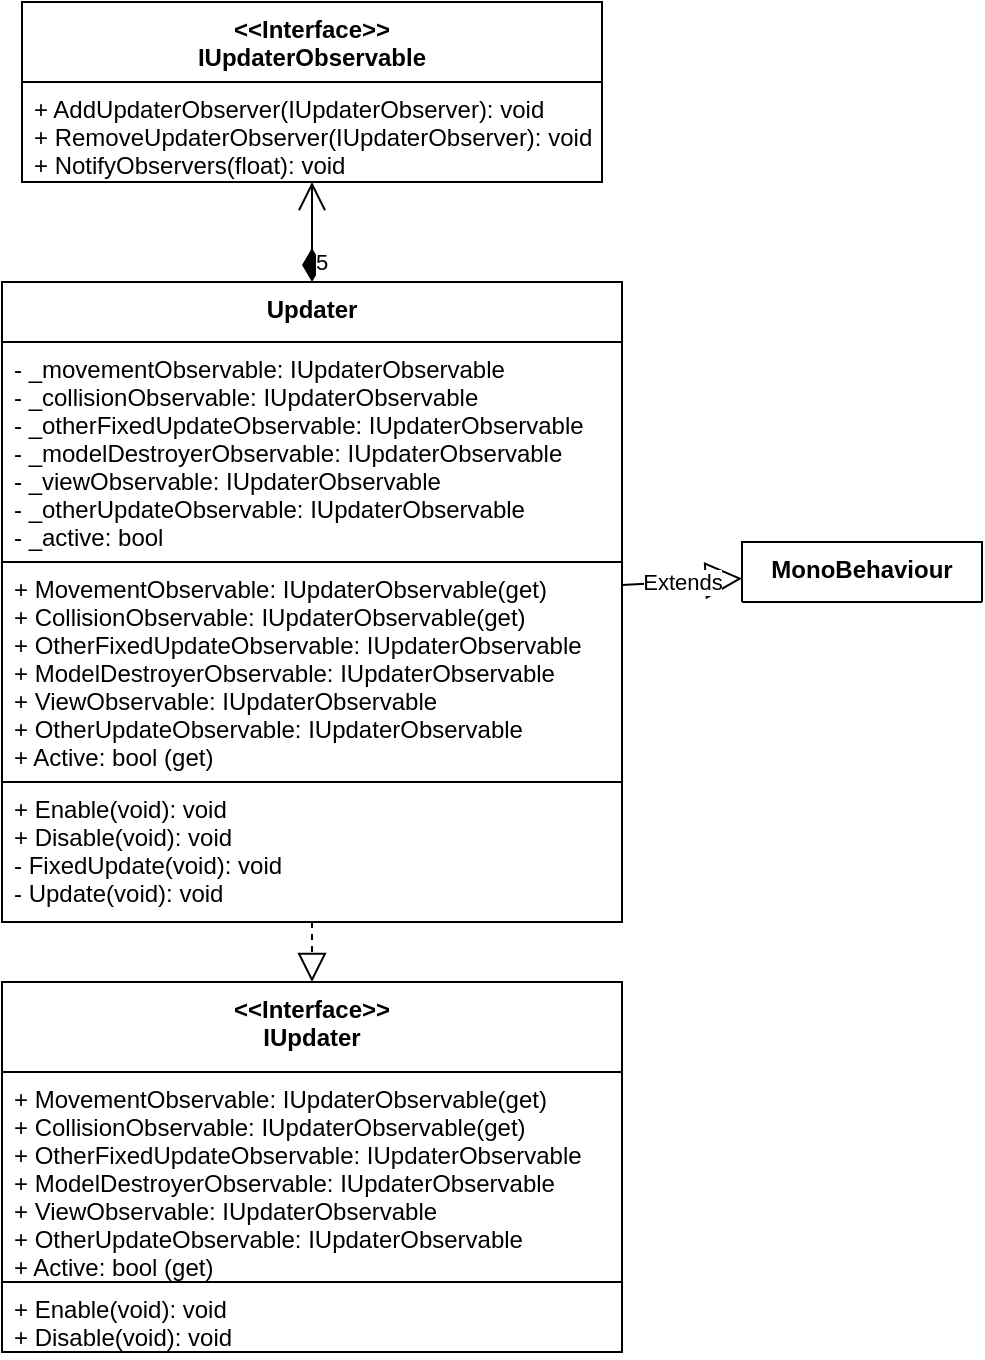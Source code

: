 <mxfile version="13.7.9" type="device"><diagram id="JZhmz0Wy8t73smtTZcH3" name="Update"><mxGraphModel dx="1086" dy="-1492" grid="1" gridSize="10" guides="1" tooltips="1" connect="1" arrows="1" fold="1" page="1" pageScale="1" pageWidth="827" pageHeight="1169" math="0" shadow="0"><root><mxCell id="0"/><mxCell id="1" parent="0"/><mxCell id="XTSrCoj6YjohcvVt869d-15" value="Extends" style="endArrow=block;endSize=16;endFill=0;html=1;" parent="1" source="XTSrCoj6YjohcvVt869d-17" target="XTSrCoj6YjohcvVt869d-21" edge="1"><mxGeometry width="160" relative="1" as="geometry"><mxPoint x="580" y="2200" as="sourcePoint"/><mxPoint x="740" y="2200" as="targetPoint"/></mxGeometry></mxCell><mxCell id="XTSrCoj6YjohcvVt869d-16" value="5&lt;br&gt;" style="endArrow=open;html=1;endSize=12;startArrow=diamondThin;startSize=14;startFill=1;edgeStyle=orthogonalEdgeStyle;align=left;verticalAlign=bottom;" parent="1" source="XTSrCoj6YjohcvVt869d-17" target="XTSrCoj6YjohcvVt869d-13" edge="1"><mxGeometry x="-0.942" relative="1" as="geometry"><mxPoint x="510" y="2470" as="sourcePoint"/><mxPoint x="140" y="2270" as="targetPoint"/><mxPoint as="offset"/></mxGeometry></mxCell><mxCell id="XTSrCoj6YjohcvVt869d-13" value="&lt;&lt;Interface&gt;&gt;&#10;IUpdaterObservable" style="swimlane;fontStyle=1;align=center;verticalAlign=top;childLayout=stackLayout;horizontal=1;startSize=40;horizontalStack=0;resizeParent=1;resizeParentMax=0;resizeLast=0;collapsible=1;marginBottom=0;spacing=2;" parent="1" vertex="1"><mxGeometry x="30" y="2350" width="290" height="90" as="geometry"><mxRectangle x="560" y="230" width="70" height="26" as="alternateBounds"/></mxGeometry></mxCell><mxCell id="XTSrCoj6YjohcvVt869d-14" value="+ AddUpdaterObserver(IUpdaterObserver): void&#10;+ RemoveUpdaterObserver(IUpdaterObserver): void&#10;+ NotifyObservers(float): void" style="text;fillColor=none;align=left;verticalAlign=top;spacingLeft=4;spacingRight=4;overflow=hidden;rotatable=0;points=[[0,0.5],[1,0.5]];portConstraint=eastwest;strokeColor=#000000;" parent="XTSrCoj6YjohcvVt869d-13" vertex="1"><mxGeometry y="40" width="290" height="50" as="geometry"/></mxCell><mxCell id="XTSrCoj6YjohcvVt869d-23" value="&lt;&lt;Interface&gt;&gt;&#10;IUpdater" style="swimlane;fontStyle=1;align=center;verticalAlign=top;childLayout=stackLayout;horizontal=1;startSize=45;horizontalStack=0;resizeParent=1;resizeParentMax=0;resizeLast=0;collapsible=1;marginBottom=0;spacing=2;" parent="1" vertex="1"><mxGeometry x="20" y="2840" width="310" height="185" as="geometry"><mxRectangle x="267.5" y="180" width="70" height="26" as="alternateBounds"/></mxGeometry></mxCell><mxCell id="XTSrCoj6YjohcvVt869d-24" value="+ MovementObservable: IUpdaterObservable(get)&#10;+ CollisionObservable: IUpdaterObservable(get)&#10;+ OtherFixedUpdateObservable: IUpdaterObservable&#10;+ ModelDestroyerObservable: IUpdaterObservable&#10;+ ViewObservable: IUpdaterObservable&#10;+ OtherUpdateObservable: IUpdaterObservable&#10;+ Active: bool (get)" style="text;fillColor=none;align=left;verticalAlign=top;spacingLeft=4;spacingRight=4;overflow=hidden;rotatable=0;points=[[0,0.5],[1,0.5]];portConstraint=eastwest;strokeColor=#000000;" parent="XTSrCoj6YjohcvVt869d-23" vertex="1"><mxGeometry y="45" width="310" height="105" as="geometry"/></mxCell><mxCell id="XTSrCoj6YjohcvVt869d-25" value="+ Enable(void): void&#10;+ Disable(void): void" style="text;fillColor=none;align=left;verticalAlign=top;spacingLeft=4;spacingRight=4;overflow=hidden;rotatable=0;points=[[0,0.5],[1,0.5]];portConstraint=eastwest;strokeColor=#000000;" parent="XTSrCoj6YjohcvVt869d-23" vertex="1"><mxGeometry y="150" width="310" height="35" as="geometry"/></mxCell><mxCell id="XTSrCoj6YjohcvVt869d-17" value="Updater" style="swimlane;fontStyle=1;align=center;verticalAlign=top;childLayout=stackLayout;horizontal=1;startSize=30;horizontalStack=0;resizeParent=1;resizeParentMax=0;resizeLast=0;collapsible=1;marginBottom=0;spacing=2;" parent="1" vertex="1"><mxGeometry x="20" y="2490" width="310" height="320" as="geometry"><mxRectangle x="267.5" y="180" width="70" height="26" as="alternateBounds"/></mxGeometry></mxCell><mxCell id="XTSrCoj6YjohcvVt869d-18" value="- _movementObservable: IUpdaterObservable&#10;- _collisionObservable: IUpdaterObservable&#10;- _otherFixedUpdateObservable: IUpdaterObservable&#10;- _modelDestroyerObservable: IUpdaterObservable&#10;- _viewObservable: IUpdaterObservable&#10;- _otherUpdateObservable: IUpdaterObservable&#10;- _active: bool&#10;" style="text;fillColor=none;align=left;verticalAlign=top;spacingLeft=4;spacingRight=4;overflow=hidden;rotatable=0;points=[[0,0.5],[1,0.5]];portConstraint=eastwest;strokeColor=#000000;" parent="XTSrCoj6YjohcvVt869d-17" vertex="1"><mxGeometry y="30" width="310" height="110" as="geometry"/></mxCell><mxCell id="XTSrCoj6YjohcvVt869d-19" value="+ MovementObservable: IUpdaterObservable(get)&#10;+ CollisionObservable: IUpdaterObservable(get)&#10;+ OtherFixedUpdateObservable: IUpdaterObservable&#10;+ ModelDestroyerObservable: IUpdaterObservable&#10;+ ViewObservable: IUpdaterObservable&#10;+ OtherUpdateObservable: IUpdaterObservable&#10;+ Active: bool (get)" style="text;fillColor=none;align=left;verticalAlign=top;spacingLeft=4;spacingRight=4;overflow=hidden;rotatable=0;points=[[0,0.5],[1,0.5]];portConstraint=eastwest;strokeColor=#000000;" parent="XTSrCoj6YjohcvVt869d-17" vertex="1"><mxGeometry y="140" width="310" height="110" as="geometry"/></mxCell><mxCell id="XTSrCoj6YjohcvVt869d-20" value="+ Enable(void): void&#10;+ Disable(void): void&#10;- FixedUpdate(void): void&#10;- Update(void): void" style="text;fillColor=none;align=left;verticalAlign=top;spacingLeft=4;spacingRight=4;overflow=hidden;rotatable=0;points=[[0,0.5],[1,0.5]];portConstraint=eastwest;strokeColor=#000000;" parent="XTSrCoj6YjohcvVt869d-17" vertex="1"><mxGeometry y="250" width="310" height="70" as="geometry"/></mxCell><mxCell id="XTSrCoj6YjohcvVt869d-21" value="MonoBehaviour" style="swimlane;fontStyle=1;align=center;verticalAlign=top;childLayout=stackLayout;horizontal=1;startSize=30;horizontalStack=0;resizeParent=1;resizeParentMax=0;resizeLast=0;collapsible=1;marginBottom=0;" parent="1" vertex="1" collapsed="1"><mxGeometry x="390" y="2620" width="120" height="30" as="geometry"><mxRectangle x="600" y="2090" width="160" height="30" as="alternateBounds"/></mxGeometry></mxCell><mxCell id="XTSrCoj6YjohcvVt869d-22" value="" style="endArrow=block;dashed=1;endFill=0;endSize=12;html=1;" parent="1" source="XTSrCoj6YjohcvVt869d-17" target="XTSrCoj6YjohcvVt869d-23" edge="1"><mxGeometry width="160" relative="1" as="geometry"><mxPoint x="110" y="2910" as="sourcePoint"/><mxPoint x="350" y="3190" as="targetPoint"/></mxGeometry></mxCell></root></mxGraphModel></diagram></mxfile>
